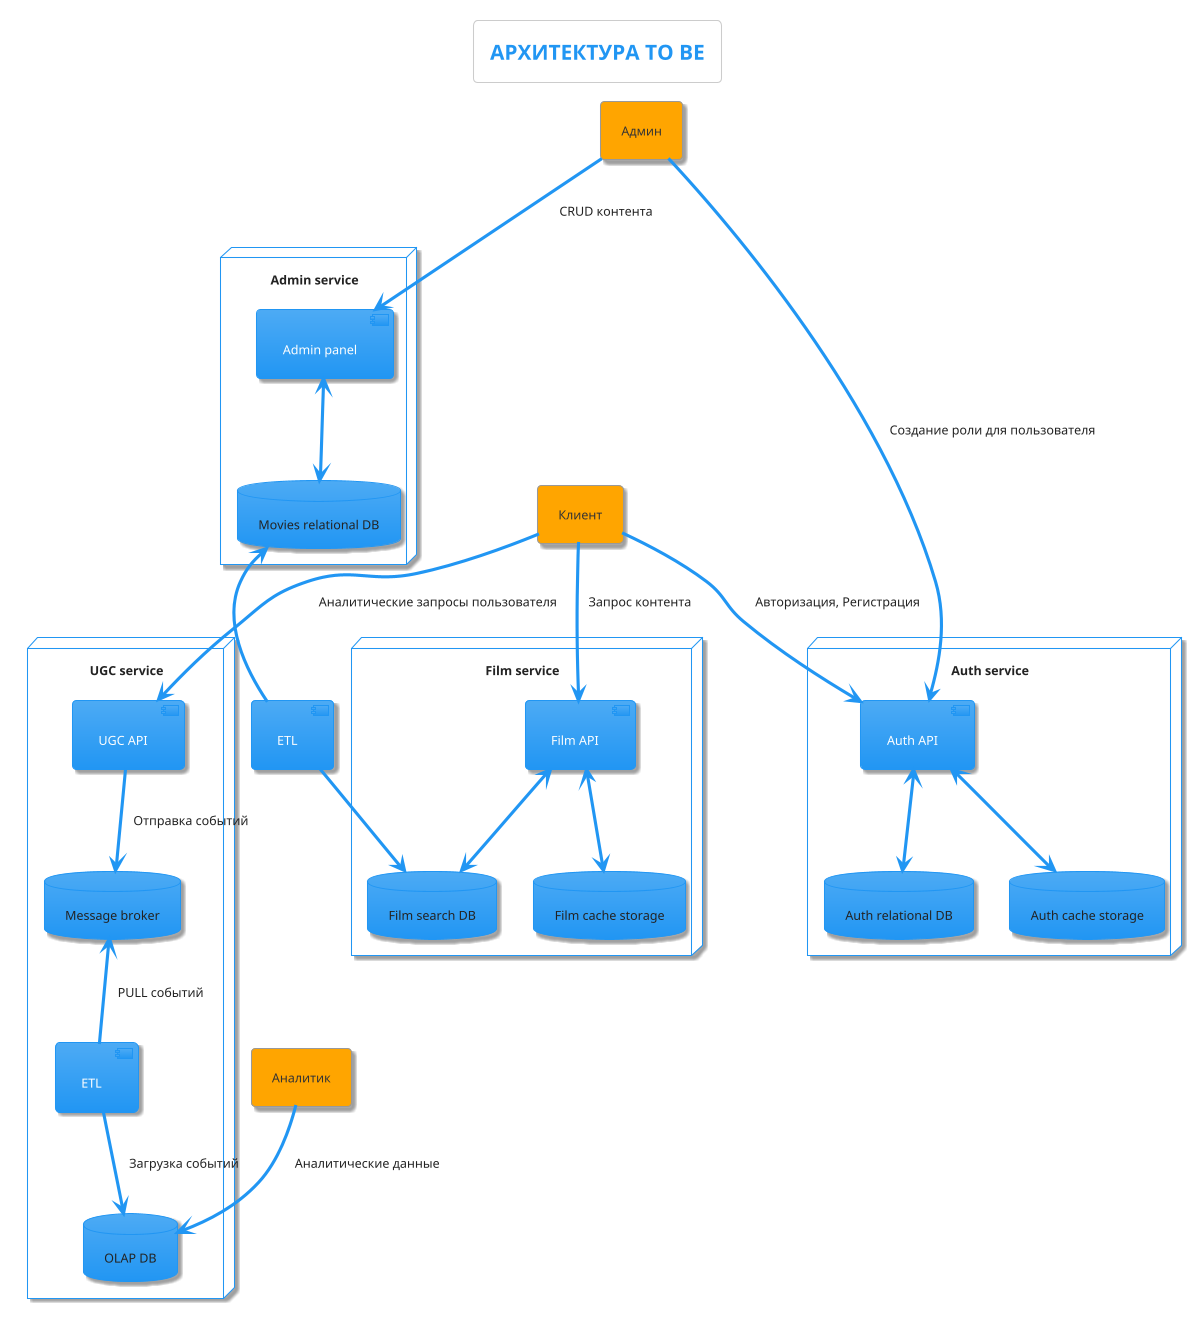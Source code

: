 @startuml
!theme materia

title  АРХИТЕКТУРА ТO BE

agent Админ
agent Клиент
agent Аналитик

node "Admin service" as admin_service {
    component "Admin panel" as django
    database "Movies relational DB" as movies_db
    django <--> movies_db
}

node "Auth service" as auth_service {
    component "Auth API" as auth_api
    database "Auth relational DB" as auth_db
    database "Auth cache storage" as cache_storage
    auth_api <--> auth_db
    auth_api <--> cache_storage
}

node "Film service" as film_service {
    component "Film API" as film_api
    database "Film search DB" as film_db
    database "Film cache storage"  as cache_storage_film
    film_api <--> film_db
    film_api <--> cache_storage_film
}

component "ETL" as etl_films
    movies_db <-- etl_films
    etl_films --> film_db

node "UGC service" as  ugc_service {
    component "UGC API" as ugc_api
    database "Message broker" as msg_broker
    component "ETL" as ugc_etl
    database "OLAP DB" as olap_db
    ugc_api --> msg_broker:  "Отправка событий"
    msg_broker <-- ugc_etl:  "PULL событий"
    ugc_etl --> olap_db:  "Загрузка событий"
}

Админ --> django: CRUD контента
Админ --> auth_api: Создание роли для пользователя
Клиент --> auth_api:  Авторизация, Pегистрация
Клиент --> film_api:  Запрос контента
Клиент --> ugc_api:  Аналитические запросы пользователя
Аналитик --> olap_db: Аналитические данные
@enduml